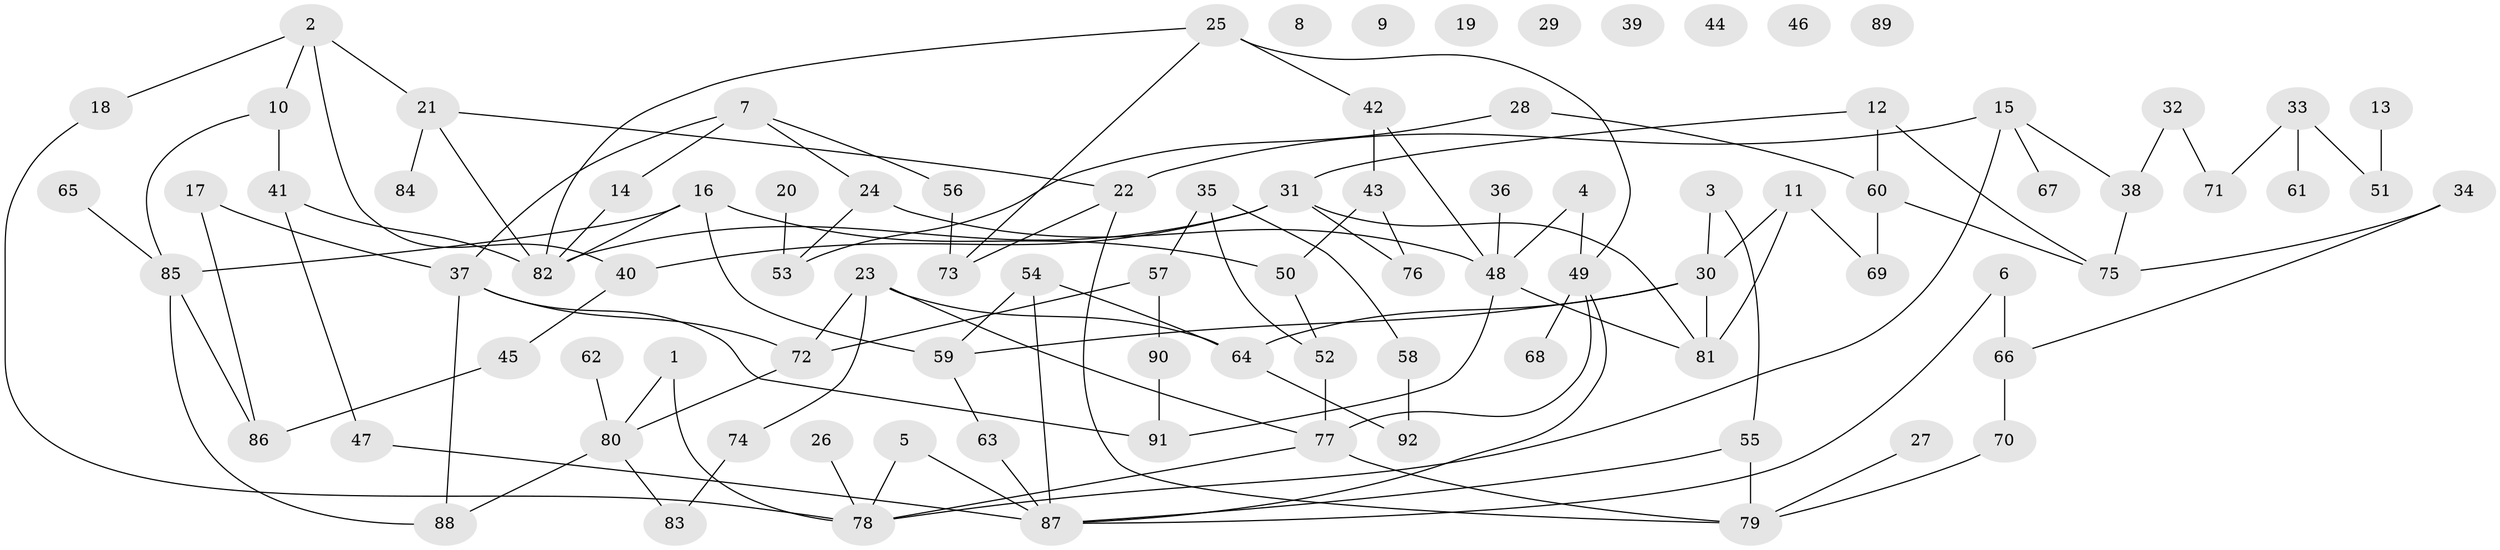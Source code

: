 // Generated by graph-tools (version 1.1) at 2025/39/03/09/25 04:39:27]
// undirected, 92 vertices, 124 edges
graph export_dot {
graph [start="1"]
  node [color=gray90,style=filled];
  1;
  2;
  3;
  4;
  5;
  6;
  7;
  8;
  9;
  10;
  11;
  12;
  13;
  14;
  15;
  16;
  17;
  18;
  19;
  20;
  21;
  22;
  23;
  24;
  25;
  26;
  27;
  28;
  29;
  30;
  31;
  32;
  33;
  34;
  35;
  36;
  37;
  38;
  39;
  40;
  41;
  42;
  43;
  44;
  45;
  46;
  47;
  48;
  49;
  50;
  51;
  52;
  53;
  54;
  55;
  56;
  57;
  58;
  59;
  60;
  61;
  62;
  63;
  64;
  65;
  66;
  67;
  68;
  69;
  70;
  71;
  72;
  73;
  74;
  75;
  76;
  77;
  78;
  79;
  80;
  81;
  82;
  83;
  84;
  85;
  86;
  87;
  88;
  89;
  90;
  91;
  92;
  1 -- 78;
  1 -- 80;
  2 -- 10;
  2 -- 18;
  2 -- 21;
  2 -- 40;
  3 -- 30;
  3 -- 55;
  4 -- 48;
  4 -- 49;
  5 -- 78;
  5 -- 87;
  6 -- 66;
  6 -- 87;
  7 -- 14;
  7 -- 24;
  7 -- 37;
  7 -- 56;
  10 -- 41;
  10 -- 85;
  11 -- 30;
  11 -- 69;
  11 -- 81;
  12 -- 31;
  12 -- 60;
  12 -- 75;
  13 -- 51;
  14 -- 82;
  15 -- 22;
  15 -- 38;
  15 -- 67;
  15 -- 78;
  16 -- 50;
  16 -- 59;
  16 -- 82;
  16 -- 85;
  17 -- 37;
  17 -- 86;
  18 -- 78;
  20 -- 53;
  21 -- 22;
  21 -- 82;
  21 -- 84;
  22 -- 73;
  22 -- 79;
  23 -- 64;
  23 -- 72;
  23 -- 74;
  23 -- 77;
  24 -- 48;
  24 -- 53;
  25 -- 42;
  25 -- 49;
  25 -- 73;
  25 -- 82;
  26 -- 78;
  27 -- 79;
  28 -- 53;
  28 -- 60;
  30 -- 59;
  30 -- 64;
  30 -- 81;
  31 -- 40;
  31 -- 76;
  31 -- 81;
  31 -- 82;
  32 -- 38;
  32 -- 71;
  33 -- 51;
  33 -- 61;
  33 -- 71;
  34 -- 66;
  34 -- 75;
  35 -- 52;
  35 -- 57;
  35 -- 58;
  36 -- 48;
  37 -- 72;
  37 -- 88;
  37 -- 91;
  38 -- 75;
  40 -- 45;
  41 -- 47;
  41 -- 82;
  42 -- 43;
  42 -- 48;
  43 -- 50;
  43 -- 76;
  45 -- 86;
  47 -- 87;
  48 -- 81;
  48 -- 91;
  49 -- 68;
  49 -- 77;
  49 -- 87;
  50 -- 52;
  52 -- 77;
  54 -- 59;
  54 -- 64;
  54 -- 87;
  55 -- 79;
  55 -- 87;
  56 -- 73;
  57 -- 72;
  57 -- 90;
  58 -- 92;
  59 -- 63;
  60 -- 69;
  60 -- 75;
  62 -- 80;
  63 -- 87;
  64 -- 92;
  65 -- 85;
  66 -- 70;
  70 -- 79;
  72 -- 80;
  74 -- 83;
  77 -- 78;
  77 -- 79;
  80 -- 83;
  80 -- 88;
  85 -- 86;
  85 -- 88;
  90 -- 91;
}
